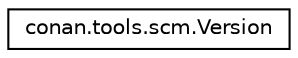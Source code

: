 digraph "Graphical Class Hierarchy"
{
 // LATEX_PDF_SIZE
  edge [fontname="Helvetica",fontsize="10",labelfontname="Helvetica",labelfontsize="10"];
  node [fontname="Helvetica",fontsize="10",shape=record];
  rankdir="LR";
  Node0 [label="conan.tools.scm.Version",height=0.2,width=0.4,color="black", fillcolor="white", style="filled",URL="$classconan_1_1tools_1_1scm_1_1Version.html",tooltip=" "];
}

